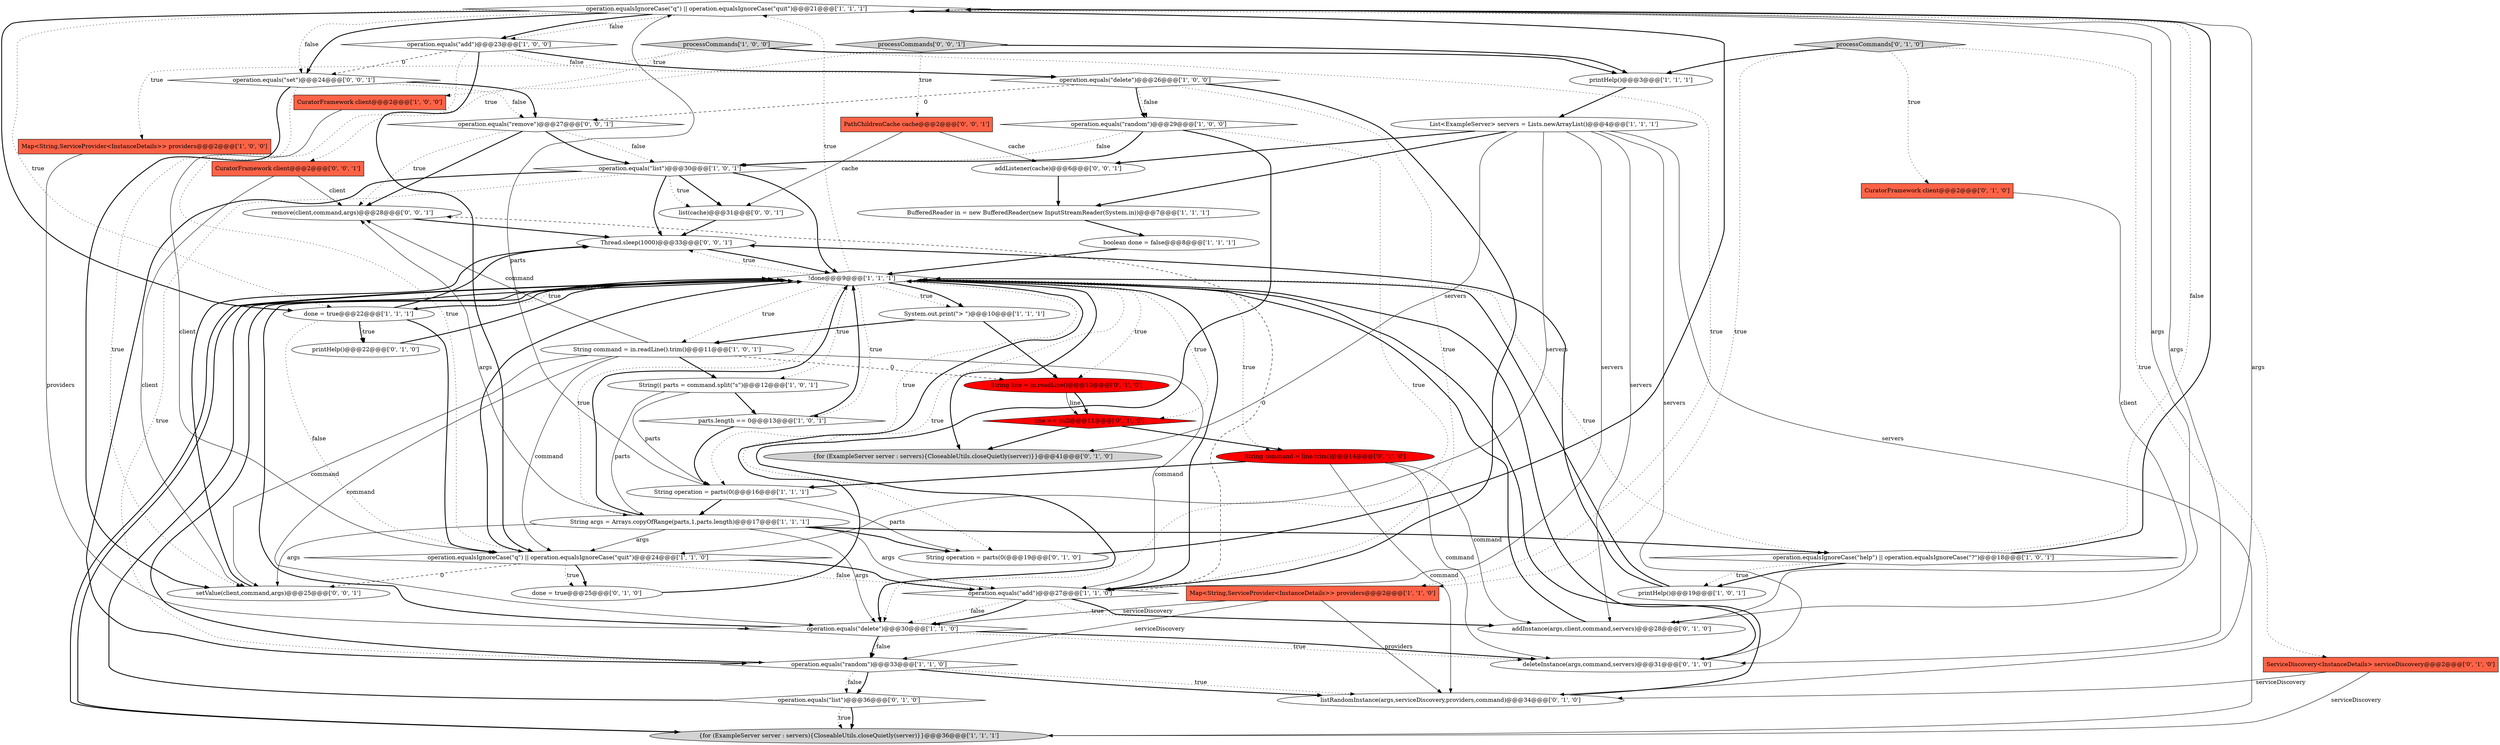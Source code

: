 digraph {
24 [style = filled, label = "operation.equalsIgnoreCase(\"q\") || operation.equalsIgnoreCase(\"quit\")@@@21@@@['1', '1', '1']", fillcolor = white, shape = diamond image = "AAA0AAABBB1BBB"];
39 [style = filled, label = "String operation = parts(0(@@@19@@@['0', '1', '0']", fillcolor = white, shape = ellipse image = "AAA0AAABBB2BBB"];
7 [style = filled, label = "{for (ExampleServer server : servers){CloseableUtils.closeQuietly(server)}}@@@36@@@['1', '1', '1']", fillcolor = lightgray, shape = ellipse image = "AAA0AAABBB1BBB"];
40 [style = filled, label = "operation.equals(\"list\")@@@36@@@['0', '1', '0']", fillcolor = white, shape = diamond image = "AAA0AAABBB2BBB"];
44 [style = filled, label = "remove(client,command,args)@@@28@@@['0', '0', '1']", fillcolor = white, shape = ellipse image = "AAA0AAABBB3BBB"];
46 [style = filled, label = "operation.equals(\"set\")@@@24@@@['0', '0', '1']", fillcolor = white, shape = diamond image = "AAA0AAABBB3BBB"];
51 [style = filled, label = "operation.equals(\"remove\")@@@27@@@['0', '0', '1']", fillcolor = white, shape = diamond image = "AAA0AAABBB3BBB"];
33 [style = filled, label = "listRandomInstance(args,serviceDiscovery,providers,command)@@@34@@@['0', '1', '0']", fillcolor = white, shape = ellipse image = "AAA0AAABBB2BBB"];
11 [style = filled, label = "printHelp()@@@19@@@['1', '0', '1']", fillcolor = white, shape = ellipse image = "AAA0AAABBB1BBB"];
17 [style = filled, label = "operation.equals(\"add\")@@@23@@@['1', '0', '0']", fillcolor = white, shape = diamond image = "AAA0AAABBB1BBB"];
26 [style = filled, label = "operation.equals(\"random\")@@@33@@@['1', '1', '0']", fillcolor = white, shape = diamond image = "AAA0AAABBB1BBB"];
47 [style = filled, label = "PathChildrenCache cache@@@2@@@['0', '0', '1']", fillcolor = tomato, shape = box image = "AAA0AAABBB3BBB"];
15 [style = filled, label = "operation.equals(\"delete\")@@@26@@@['1', '0', '0']", fillcolor = white, shape = diamond image = "AAA0AAABBB1BBB"];
38 [style = filled, label = "String command = line.trim()@@@14@@@['0', '1', '0']", fillcolor = red, shape = ellipse image = "AAA1AAABBB2BBB"];
42 [style = filled, label = "setValue(client,command,args)@@@25@@@['0', '0', '1']", fillcolor = white, shape = ellipse image = "AAA0AAABBB3BBB"];
16 [style = filled, label = "operation.equalsIgnoreCase(\"help\") || operation.equalsIgnoreCase(\"?\")@@@18@@@['1', '0', '1']", fillcolor = white, shape = diamond image = "AAA0AAABBB1BBB"];
34 [style = filled, label = "done = true@@@25@@@['0', '1', '0']", fillcolor = white, shape = ellipse image = "AAA0AAABBB2BBB"];
41 [style = filled, label = "addInstance(args,client,command,servers)@@@28@@@['0', '1', '0']", fillcolor = white, shape = ellipse image = "AAA0AAABBB2BBB"];
8 [style = filled, label = "System.out.print(\"> \")@@@10@@@['1', '1', '1']", fillcolor = white, shape = ellipse image = "AAA0AAABBB1BBB"];
0 [style = filled, label = "done = true@@@22@@@['1', '1', '1']", fillcolor = white, shape = ellipse image = "AAA0AAABBB1BBB"];
37 [style = filled, label = "printHelp()@@@22@@@['0', '1', '0']", fillcolor = white, shape = ellipse image = "AAA0AAABBB2BBB"];
13 [style = filled, label = "operation.equals(\"list\")@@@30@@@['1', '0', '1']", fillcolor = white, shape = diamond image = "AAA0AAABBB1BBB"];
43 [style = filled, label = "list(cache)@@@31@@@['0', '0', '1']", fillcolor = white, shape = ellipse image = "AAA0AAABBB3BBB"];
20 [style = filled, label = "boolean done = false@@@8@@@['1', '1', '1']", fillcolor = white, shape = ellipse image = "AAA0AAABBB1BBB"];
35 [style = filled, label = "String line = in.readLine()@@@10@@@['0', '1', '0']", fillcolor = red, shape = ellipse image = "AAA1AAABBB2BBB"];
25 [style = filled, label = "Map<String,ServiceProvider<InstanceDetails>> providers@@@2@@@['1', '1', '0']", fillcolor = tomato, shape = box image = "AAA0AAABBB1BBB"];
23 [style = filled, label = "operation.equalsIgnoreCase(\"q\") || operation.equalsIgnoreCase(\"quit\")@@@24@@@['1', '1', '0']", fillcolor = white, shape = diamond image = "AAA0AAABBB1BBB"];
22 [style = filled, label = "operation.equals(\"random\")@@@29@@@['1', '0', '0']", fillcolor = white, shape = diamond image = "AAA0AAABBB1BBB"];
10 [style = filled, label = "String args = Arrays.copyOfRange(parts,1,parts.length)@@@17@@@['1', '1', '1']", fillcolor = white, shape = ellipse image = "AAA0AAABBB1BBB"];
48 [style = filled, label = "Thread.sleep(1000)@@@33@@@['0', '0', '1']", fillcolor = white, shape = ellipse image = "AAA0AAABBB3BBB"];
29 [style = filled, label = "deleteInstance(args,command,servers)@@@31@@@['0', '1', '0']", fillcolor = white, shape = ellipse image = "AAA0AAABBB2BBB"];
9 [style = filled, label = "parts.length == 0@@@13@@@['1', '0', '1']", fillcolor = white, shape = diamond image = "AAA0AAABBB1BBB"];
49 [style = filled, label = "addListener(cache)@@@6@@@['0', '0', '1']", fillcolor = white, shape = ellipse image = "AAA0AAABBB3BBB"];
3 [style = filled, label = "BufferedReader in = new BufferedReader(new InputStreamReader(System.in))@@@7@@@['1', '1', '1']", fillcolor = white, shape = ellipse image = "AAA0AAABBB1BBB"];
45 [style = filled, label = "processCommands['0', '0', '1']", fillcolor = lightgray, shape = diamond image = "AAA0AAABBB3BBB"];
6 [style = filled, label = "!done@@@9@@@['1', '1', '1']", fillcolor = white, shape = diamond image = "AAA0AAABBB1BBB"];
14 [style = filled, label = "CuratorFramework client@@@2@@@['1', '0', '0']", fillcolor = tomato, shape = box image = "AAA0AAABBB1BBB"];
4 [style = filled, label = "Map<String,ServiceProvider<InstanceDetails>> providers@@@2@@@['1', '0', '0']", fillcolor = tomato, shape = box image = "AAA0AAABBB1BBB"];
32 [style = filled, label = "line == null@@@11@@@['0', '1', '0']", fillcolor = red, shape = diamond image = "AAA1AAABBB2BBB"];
50 [style = filled, label = "CuratorFramework client@@@2@@@['0', '0', '1']", fillcolor = tomato, shape = box image = "AAA0AAABBB3BBB"];
19 [style = filled, label = "String operation = parts(0(@@@16@@@['1', '1', '1']", fillcolor = white, shape = ellipse image = "AAA0AAABBB1BBB"];
5 [style = filled, label = "operation.equals(\"delete\")@@@30@@@['1', '1', '0']", fillcolor = white, shape = diamond image = "AAA0AAABBB1BBB"];
12 [style = filled, label = "processCommands['1', '0', '0']", fillcolor = lightgray, shape = diamond image = "AAA0AAABBB1BBB"];
1 [style = filled, label = "printHelp()@@@3@@@['1', '1', '1']", fillcolor = white, shape = ellipse image = "AAA0AAABBB1BBB"];
30 [style = filled, label = "CuratorFramework client@@@2@@@['0', '1', '0']", fillcolor = tomato, shape = box image = "AAA0AAABBB2BBB"];
21 [style = filled, label = "List<ExampleServer> servers = Lists.newArrayList()@@@4@@@['1', '1', '1']", fillcolor = white, shape = ellipse image = "AAA0AAABBB1BBB"];
18 [style = filled, label = "String command = in.readLine().trim()@@@11@@@['1', '0', '1']", fillcolor = white, shape = ellipse image = "AAA0AAABBB1BBB"];
31 [style = filled, label = "{for (ExampleServer server : servers){CloseableUtils.closeQuietly(server)}}@@@41@@@['0', '1', '0']", fillcolor = lightgray, shape = ellipse image = "AAA0AAABBB2BBB"];
2 [style = filled, label = "operation.equals(\"add\")@@@27@@@['1', '1', '0']", fillcolor = white, shape = diamond image = "AAA0AAABBB1BBB"];
27 [style = filled, label = "String(( parts = command.split(\"\s\")@@@12@@@['1', '0', '1']", fillcolor = white, shape = ellipse image = "AAA0AAABBB1BBB"];
28 [style = filled, label = "ServiceDiscovery<InstanceDetails> serviceDiscovery@@@2@@@['0', '1', '0']", fillcolor = tomato, shape = box image = "AAA0AAABBB2BBB"];
36 [style = filled, label = "processCommands['0', '1', '0']", fillcolor = lightgray, shape = diamond image = "AAA0AAABBB2BBB"];
18->2 [style = solid, label="command"];
40->6 [style = bold, label=""];
47->43 [style = solid, label="cache"];
2->6 [style = bold, label=""];
22->13 [style = dotted, label="false"];
6->39 [style = dotted, label="true"];
15->51 [style = dashed, label="0"];
27->9 [style = bold, label=""];
10->2 [style = solid, label="args"];
39->24 [style = bold, label=""];
6->32 [style = dotted, label="true"];
26->40 [style = bold, label=""];
42->48 [style = bold, label=""];
46->51 [style = dotted, label="false"];
51->13 [style = dotted, label="false"];
6->19 [style = dotted, label="true"];
17->15 [style = dotted, label="false"];
9->6 [style = bold, label=""];
6->38 [style = dotted, label="true"];
46->51 [style = bold, label=""];
29->6 [style = bold, label=""];
6->18 [style = dotted, label="true"];
10->39 [style = bold, label=""];
1->21 [style = bold, label=""];
38->29 [style = solid, label="command"];
2->5 [style = dotted, label="false"];
6->48 [style = dotted, label="true"];
17->46 [style = dashed, label="0"];
24->17 [style = bold, label=""];
10->5 [style = solid, label="args"];
24->33 [style = solid, label="args"];
6->0 [style = dotted, label="true"];
21->2 [style = solid, label="servers"];
5->29 [style = dotted, label="true"];
14->23 [style = solid, label="client"];
24->46 [style = bold, label=""];
22->13 [style = bold, label=""];
21->3 [style = bold, label=""];
5->29 [style = bold, label=""];
46->42 [style = bold, label=""];
28->33 [style = solid, label="serviceDiscovery"];
19->24 [style = solid, label="parts"];
25->5 [style = solid, label="serviceDiscovery"];
11->48 [style = bold, label=""];
8->18 [style = bold, label=""];
24->0 [style = bold, label=""];
15->2 [style = dotted, label="true"];
51->44 [style = bold, label=""];
41->6 [style = bold, label=""];
38->33 [style = solid, label="command"];
26->6 [style = bold, label=""];
12->1 [style = bold, label=""];
22->5 [style = bold, label=""];
10->23 [style = solid, label="args"];
17->23 [style = dotted, label="true"];
45->50 [style = dotted, label="true"];
10->42 [style = solid, label="args"];
21->7 [style = solid, label="servers"];
18->44 [style = solid, label="command"];
45->1 [style = bold, label=""];
18->42 [style = solid, label="command"];
0->23 [style = bold, label=""];
5->6 [style = bold, label=""];
10->44 [style = solid, label="args"];
13->43 [style = bold, label=""];
24->29 [style = solid, label="args"];
7->6 [style = bold, label=""];
4->5 [style = solid, label="providers"];
24->0 [style = dotted, label="true"];
17->15 [style = bold, label=""];
0->48 [style = bold, label=""];
18->23 [style = solid, label="command"];
0->37 [style = dotted, label="true"];
49->3 [style = bold, label=""];
2->41 [style = dotted, label="true"];
24->46 [style = dotted, label="false"];
12->4 [style = dotted, label="true"];
28->7 [style = solid, label="serviceDiscovery"];
25->33 [style = solid, label="providers"];
6->7 [style = bold, label=""];
16->11 [style = dotted, label="true"];
12->25 [style = dotted, label="true"];
32->31 [style = bold, label=""];
19->39 [style = solid, label="parts"];
23->2 [style = dotted, label="false"];
18->5 [style = solid, label="command"];
27->10 [style = solid, label="parts"];
16->24 [style = dotted, label="false"];
2->41 [style = bold, label=""];
6->24 [style = dotted, label="true"];
26->33 [style = dotted, label="true"];
24->17 [style = dotted, label="false"];
13->26 [style = dotted, label="true"];
38->41 [style = solid, label="command"];
35->32 [style = solid, label="line"];
16->24 [style = bold, label=""];
5->26 [style = bold, label=""];
21->29 [style = solid, label="servers"];
25->26 [style = solid, label="serviceDiscovery"];
47->49 [style = solid, label="cache"];
50->44 [style = solid, label="client"];
19->10 [style = bold, label=""];
35->32 [style = bold, label=""];
13->48 [style = bold, label=""];
21->31 [style = solid, label="servers"];
36->28 [style = dotted, label="true"];
48->6 [style = bold, label=""];
8->35 [style = bold, label=""];
17->23 [style = bold, label=""];
27->19 [style = solid, label="parts"];
21->23 [style = solid, label="servers"];
38->19 [style = bold, label=""];
10->6 [style = bold, label=""];
15->22 [style = bold, label=""];
51->13 [style = bold, label=""];
22->5 [style = dotted, label="true"];
6->10 [style = dotted, label="true"];
10->16 [style = bold, label=""];
6->9 [style = dotted, label="true"];
13->26 [style = bold, label=""];
6->8 [style = dotted, label="true"];
23->6 [style = bold, label=""];
9->19 [style = bold, label=""];
21->49 [style = bold, label=""];
23->2 [style = bold, label=""];
13->6 [style = bold, label=""];
6->27 [style = dotted, label="true"];
15->22 [style = dotted, label="false"];
5->26 [style = dotted, label="false"];
30->41 [style = solid, label="client"];
36->30 [style = dotted, label="true"];
45->47 [style = dotted, label="true"];
2->5 [style = bold, label=""];
15->2 [style = bold, label=""];
16->11 [style = bold, label=""];
50->42 [style = solid, label="client"];
0->37 [style = bold, label=""];
0->6 [style = bold, label=""];
33->6 [style = bold, label=""];
11->6 [style = bold, label=""];
43->48 [style = bold, label=""];
20->6 [style = bold, label=""];
37->6 [style = bold, label=""];
26->40 [style = dotted, label="false"];
0->23 [style = dotted, label="false"];
36->1 [style = bold, label=""];
13->43 [style = dotted, label="true"];
18->35 [style = dashed, label="0"];
32->38 [style = bold, label=""];
12->14 [style = dotted, label="true"];
3->20 [style = bold, label=""];
40->7 [style = bold, label=""];
6->31 [style = bold, label=""];
18->27 [style = bold, label=""];
44->48 [style = bold, label=""];
34->6 [style = bold, label=""];
6->8 [style = bold, label=""];
23->34 [style = bold, label=""];
6->35 [style = dotted, label="true"];
40->7 [style = dotted, label="true"];
46->42 [style = dotted, label="true"];
51->44 [style = dotted, label="true"];
21->41 [style = solid, label="servers"];
23->42 [style = dashed, label="0"];
26->33 [style = bold, label=""];
23->34 [style = dotted, label="true"];
24->41 [style = solid, label="args"];
36->25 [style = dotted, label="true"];
6->16 [style = dotted, label="true"];
2->44 [style = dashed, label="0"];
}
